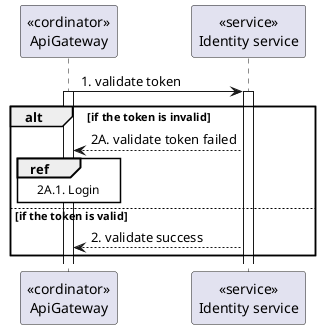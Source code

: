 @startuml VerifyAccessToken
' Style section
<style>
  sequenceDiagram {
    reference {
      BackGroundColor white
    }
}
</style>

' Write flow here
participant "<<cordinator>>\nApiGateway" as ApiGateway
participant "<<service>>\nIdentity service" as IdentityService

ApiGateway -> IdentityService: 1. validate token
activate ApiGateway
activate IdentityService
alt if the token is invalid
    ApiGateway <-- IdentityService: 2A. validate token failed
    ref over ApiGateway: 2A.1. Login
else if the token is valid
    ApiGateway <-- IdentityService: 2. validate success
end
@enduml
